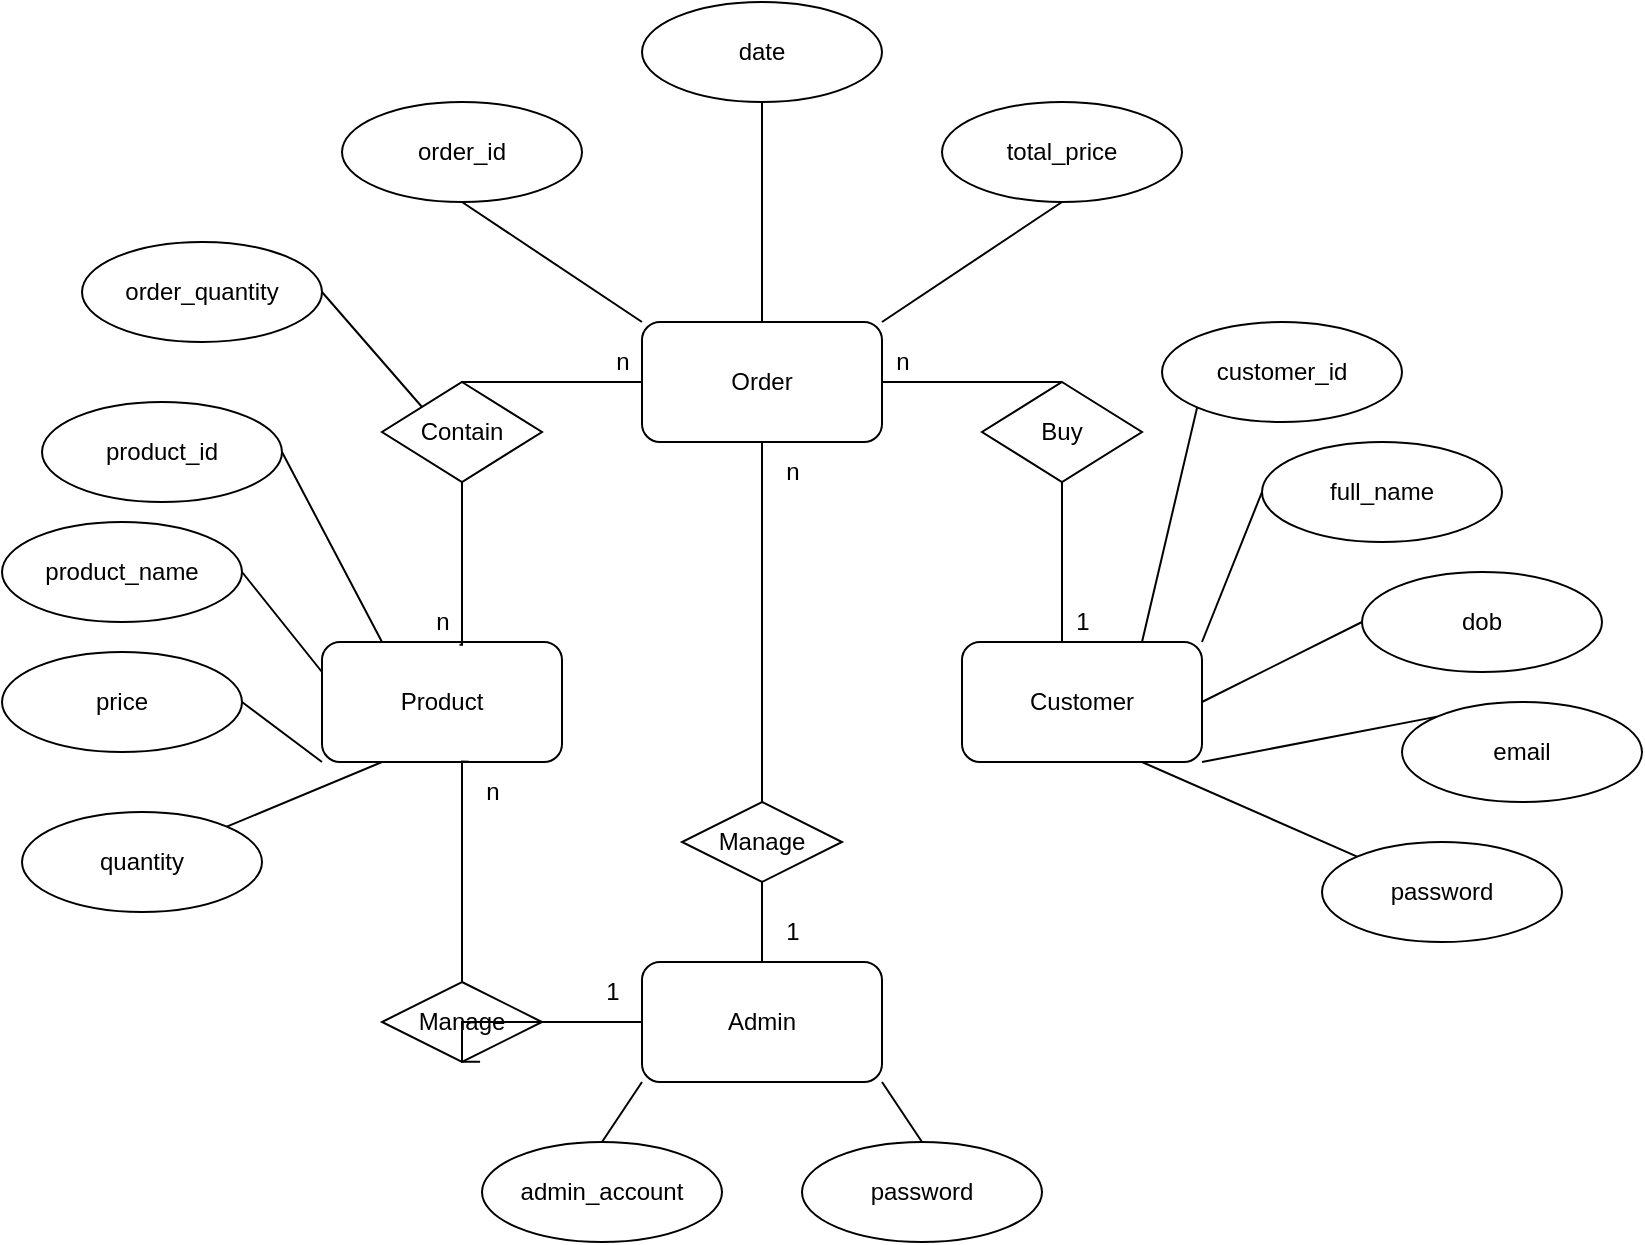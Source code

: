 <mxfile version="20.0.3" type="device"><diagram id="gtYsGGZg-lgWPJz47Ww9" name="Page-1"><mxGraphModel dx="945" dy="521" grid="1" gridSize="10" guides="1" tooltips="1" connect="1" arrows="1" fold="1" page="1" pageScale="1" pageWidth="850" pageHeight="1100" math="0" shadow="0"><root><mxCell id="0"/><mxCell id="1" parent="0"/><mxCell id="qWRwrwTHqGIrtIRQJxSK-1" value="Customer" style="rounded=1;whiteSpace=wrap;html=1;" parent="1" vertex="1"><mxGeometry x="480" y="440" width="120" height="60" as="geometry"/></mxCell><mxCell id="qWRwrwTHqGIrtIRQJxSK-2" value="Product&lt;span style=&quot;color: rgba(0, 0, 0, 0); font-family: monospace; font-size: 0px; text-align: start;&quot;&gt;%3CmxGraphModel%3E%3Croot%3E%3CmxCell%20id%3D%220%22%2F%3E%3CmxCell%20id%3D%221%22%20parent%3D%220%22%2F%3E%3CmxCell%20id%3D%222%22%20value%3D%22Customer%22%20style%3D%22rounded%3D1%3BwhiteSpace%3Dwrap%3Bhtml%3D1%3B%22%20vertex%3D%221%22%20parent%3D%221%22%3E%3CmxGeometry%20x%3D%22170%22%20y%3D%22250%22%20width%3D%22120%22%20height%3D%2260%22%20as%3D%22geometry%22%2F%3E%3C%2FmxCell%3E%3C%2Froot%3E%3C%2FmxGraphModel%3E&lt;/span&gt;" style="rounded=1;whiteSpace=wrap;html=1;" parent="1" vertex="1"><mxGeometry x="160" y="440" width="120" height="60" as="geometry"/></mxCell><mxCell id="qWRwrwTHqGIrtIRQJxSK-4" style="edgeStyle=orthogonalEdgeStyle;rounded=0;orthogonalLoop=1;jettySize=auto;html=1;startArrow=none;endArrow=none;endFill=0;" parent="1" source="qWRwrwTHqGIrtIRQJxSK-5" target="qWRwrwTHqGIrtIRQJxSK-1" edge="1"><mxGeometry relative="1" as="geometry"><Array as="points"><mxPoint x="530" y="310"/></Array></mxGeometry></mxCell><mxCell id="qWRwrwTHqGIrtIRQJxSK-6" style="edgeStyle=orthogonalEdgeStyle;rounded=0;orthogonalLoop=1;jettySize=auto;html=1;entryX=0.573;entryY=0.023;entryDx=0;entryDy=0;entryPerimeter=0;endArrow=none;endFill=0;" parent="1" source="qWRwrwTHqGIrtIRQJxSK-3" target="qWRwrwTHqGIrtIRQJxSK-2" edge="1"><mxGeometry relative="1" as="geometry"><Array as="points"><mxPoint x="230" y="310"/><mxPoint x="230" y="441"/></Array></mxGeometry></mxCell><mxCell id="qWRwrwTHqGIrtIRQJxSK-3" value="Order" style="rounded=1;whiteSpace=wrap;html=1;" parent="1" vertex="1"><mxGeometry x="320" y="280" width="120" height="60" as="geometry"/></mxCell><mxCell id="qWRwrwTHqGIrtIRQJxSK-7" value="n" style="text;html=1;align=center;verticalAlign=middle;resizable=0;points=[];autosize=1;strokeColor=none;fillColor=none;" parent="1" vertex="1"><mxGeometry x="440" y="290" width="20" height="20" as="geometry"/></mxCell><mxCell id="qWRwrwTHqGIrtIRQJxSK-8" value="1" style="text;html=1;align=center;verticalAlign=middle;resizable=0;points=[];autosize=1;strokeColor=none;fillColor=none;" parent="1" vertex="1"><mxGeometry x="530" y="420" width="20" height="20" as="geometry"/></mxCell><mxCell id="qWRwrwTHqGIrtIRQJxSK-5" value="Buy" style="rhombus;whiteSpace=wrap;html=1;" parent="1" vertex="1"><mxGeometry x="490" y="310" width="80" height="50" as="geometry"/></mxCell><mxCell id="qWRwrwTHqGIrtIRQJxSK-9" value="" style="edgeStyle=orthogonalEdgeStyle;rounded=0;orthogonalLoop=1;jettySize=auto;html=1;endArrow=none;" parent="1" source="qWRwrwTHqGIrtIRQJxSK-3" target="qWRwrwTHqGIrtIRQJxSK-5" edge="1"><mxGeometry relative="1" as="geometry"><mxPoint x="440" y="310" as="sourcePoint"/><mxPoint x="530" y="440" as="targetPoint"/><Array as="points"><mxPoint x="530" y="310"/><mxPoint x="530" y="310"/></Array></mxGeometry></mxCell><mxCell id="qWRwrwTHqGIrtIRQJxSK-15" value="Contain" style="rhombus;whiteSpace=wrap;html=1;" parent="1" vertex="1"><mxGeometry x="190" y="310" width="80" height="50" as="geometry"/></mxCell><mxCell id="qWRwrwTHqGIrtIRQJxSK-17" value="n" style="text;html=1;align=center;verticalAlign=middle;resizable=0;points=[];autosize=1;strokeColor=none;fillColor=none;" parent="1" vertex="1"><mxGeometry x="300" y="290" width="20" height="20" as="geometry"/></mxCell><mxCell id="qWRwrwTHqGIrtIRQJxSK-18" value="n" style="text;html=1;align=center;verticalAlign=middle;resizable=0;points=[];autosize=1;strokeColor=none;fillColor=none;" parent="1" vertex="1"><mxGeometry x="210" y="420" width="20" height="20" as="geometry"/></mxCell><mxCell id="qWRwrwTHqGIrtIRQJxSK-19" value="customer_id" style="ellipse;whiteSpace=wrap;html=1;" parent="1" vertex="1"><mxGeometry x="580" y="280" width="120" height="50" as="geometry"/></mxCell><mxCell id="qWRwrwTHqGIrtIRQJxSK-20" value="full_name&lt;span style=&quot;color: rgba(0, 0, 0, 0); font-family: monospace; font-size: 0px; text-align: start;&quot;&gt;%3CmxGraphModel%3E%3Croot%3E%3CmxCell%20id%3D%220%22%2F%3E%3CmxCell%20id%3D%221%22%20parent%3D%220%22%2F%3E%3CmxCell%20id%3D%222%22%20value%3D%22customer_id%22%20style%3D%22ellipse%3BwhiteSpace%3Dwrap%3Bhtml%3D1%3B%22%20vertex%3D%221%22%20parent%3D%221%22%3E%3CmxGeometry%20x%3D%2250%22%20y%3D%22110%22%20width%3D%22120%22%20height%3D%2250%22%20as%3D%22geometry%22%2F%3E%3C%2FmxCell%3E%3C%2Froot%3E%3C%2FmxGraphModel%3E&lt;/span&gt;&lt;span style=&quot;color: rgba(0, 0, 0, 0); font-family: monospace; font-size: 0px; text-align: start;&quot;&gt;%3CmxGraphModel%3E%3Croot%3E%3CmxCell%20id%3D%220%22%2F%3E%3CmxCell%20id%3D%221%22%20parent%3D%220%22%2F%3E%3CmxCell%20id%3D%222%22%20value%3D%22customer_id%22%20style%3D%22ellipse%3BwhiteSpace%3Dwrap%3Bhtml%3D1%3B%22%20vertex%3D%221%22%20parent%3D%221%22%3E%3CmxGeometry%20x%3D%2250%22%20y%3D%22110%22%20width%3D%22120%22%20height%3D%2250%22%20as%3D%22geometry%22%2F%3E%3C%2FmxCell%3E%3C%2Froot%3E%3C%2FmxGraphModel%3E&lt;/span&gt;&lt;span style=&quot;color: rgba(0, 0, 0, 0); font-family: monospace; font-size: 0px; text-align: start;&quot;&gt;%3CmxGraphModel%3E%3Croot%3E%3CmxCell%20id%3D%220%22%2F%3E%3CmxCell%20id%3D%221%22%20parent%3D%220%22%2F%3E%3CmxCell%20id%3D%222%22%20value%3D%22customer_id%22%20style%3D%22ellipse%3BwhiteSpace%3Dwrap%3Bhtml%3D1%3B%22%20vertex%3D%221%22%20parent%3D%221%22%3E%3CmxGeometry%20x%3D%2250%22%20y%3D%22110%22%20width%3D%22120%22%20height%3D%2250%22%20as%3D%22geometry%22%2F%3E%3C%2FmxCell%3E%3C%2Froot%3E%3C%2FmxGraphModel%3E&lt;/span&gt;" style="ellipse;whiteSpace=wrap;html=1;" parent="1" vertex="1"><mxGeometry x="630" y="340" width="120" height="50" as="geometry"/></mxCell><mxCell id="qWRwrwTHqGIrtIRQJxSK-21" value="dob" style="ellipse;whiteSpace=wrap;html=1;" parent="1" vertex="1"><mxGeometry x="680" y="405" width="120" height="50" as="geometry"/></mxCell><mxCell id="qWRwrwTHqGIrtIRQJxSK-22" value="email" style="ellipse;whiteSpace=wrap;html=1;" parent="1" vertex="1"><mxGeometry x="700" y="470" width="120" height="50" as="geometry"/></mxCell><mxCell id="qWRwrwTHqGIrtIRQJxSK-23" value="password" style="ellipse;whiteSpace=wrap;html=1;" parent="1" vertex="1"><mxGeometry x="660" y="540" width="120" height="50" as="geometry"/></mxCell><mxCell id="qWRwrwTHqGIrtIRQJxSK-24" value="product_id" style="ellipse;whiteSpace=wrap;html=1;" parent="1" vertex="1"><mxGeometry x="20" y="320" width="120" height="50" as="geometry"/></mxCell><mxCell id="qWRwrwTHqGIrtIRQJxSK-25" value="product_name" style="ellipse;whiteSpace=wrap;html=1;" parent="1" vertex="1"><mxGeometry y="380" width="120" height="50" as="geometry"/></mxCell><mxCell id="qWRwrwTHqGIrtIRQJxSK-26" value="price" style="ellipse;whiteSpace=wrap;html=1;" parent="1" vertex="1"><mxGeometry y="445" width="120" height="50" as="geometry"/></mxCell><mxCell id="qWRwrwTHqGIrtIRQJxSK-27" value="quantity" style="ellipse;whiteSpace=wrap;html=1;" parent="1" vertex="1"><mxGeometry x="10" y="525" width="120" height="50" as="geometry"/></mxCell><mxCell id="qWRwrwTHqGIrtIRQJxSK-28" value="order_id" style="ellipse;whiteSpace=wrap;html=1;" parent="1" vertex="1"><mxGeometry x="170" y="170" width="120" height="50" as="geometry"/></mxCell><mxCell id="qWRwrwTHqGIrtIRQJxSK-29" value="date" style="ellipse;whiteSpace=wrap;html=1;" parent="1" vertex="1"><mxGeometry x="320" y="120" width="120" height="50" as="geometry"/></mxCell><mxCell id="qWRwrwTHqGIrtIRQJxSK-30" value="total_price&lt;span style=&quot;color: rgba(0, 0, 0, 0); font-family: monospace; font-size: 0px; text-align: start;&quot;&gt;%3CmxGraphModel%3E%3Croot%3E%3CmxCell%20id%3D%220%22%2F%3E%3CmxCell%20id%3D%221%22%20parent%3D%220%22%2F%3E%3CmxCell%20id%3D%222%22%20value%3D%22date%22%20style%3D%22ellipse%3BwhiteSpace%3Dwrap%3Bhtml%3D1%3B%22%20vertex%3D%221%22%20parent%3D%221%22%3E%3CmxGeometry%20x%3D%2230%22%20y%3D%22120%22%20width%3D%22120%22%20height%3D%2250%22%20as%3D%22geometry%22%2F%3E%3C%2FmxCell%3E%3C%2Froot%3E%3C%2FmxGraphModel%3E&lt;/span&gt;" style="ellipse;whiteSpace=wrap;html=1;" parent="1" vertex="1"><mxGeometry x="470" y="170" width="120" height="50" as="geometry"/></mxCell><mxCell id="qWRwrwTHqGIrtIRQJxSK-31" value="order_quantity" style="ellipse;whiteSpace=wrap;html=1;" parent="1" vertex="1"><mxGeometry x="40" y="240" width="120" height="50" as="geometry"/></mxCell><mxCell id="qWRwrwTHqGIrtIRQJxSK-32" value="" style="endArrow=none;html=1;rounded=0;exitX=0.5;exitY=1;exitDx=0;exitDy=0;entryX=0.5;entryY=0;entryDx=0;entryDy=0;" parent="1" source="qWRwrwTHqGIrtIRQJxSK-29" target="qWRwrwTHqGIrtIRQJxSK-3" edge="1"><mxGeometry width="50" height="50" relative="1" as="geometry"><mxPoint x="400" y="400" as="sourcePoint"/><mxPoint x="450" y="350" as="targetPoint"/></mxGeometry></mxCell><mxCell id="qWRwrwTHqGIrtIRQJxSK-33" value="" style="endArrow=none;html=1;rounded=0;exitX=0.5;exitY=1;exitDx=0;exitDy=0;entryX=1;entryY=0;entryDx=0;entryDy=0;" parent="1" source="qWRwrwTHqGIrtIRQJxSK-30" target="qWRwrwTHqGIrtIRQJxSK-3" edge="1"><mxGeometry width="50" height="50" relative="1" as="geometry"><mxPoint x="390" y="180" as="sourcePoint"/><mxPoint x="390" y="290" as="targetPoint"/><Array as="points"/></mxGeometry></mxCell><mxCell id="qWRwrwTHqGIrtIRQJxSK-34" value="" style="endArrow=none;html=1;rounded=0;exitX=0.5;exitY=1;exitDx=0;exitDy=0;entryX=0;entryY=0;entryDx=0;entryDy=0;" parent="1" source="qWRwrwTHqGIrtIRQJxSK-28" target="qWRwrwTHqGIrtIRQJxSK-3" edge="1"><mxGeometry width="50" height="50" relative="1" as="geometry"><mxPoint x="390" y="180" as="sourcePoint"/><mxPoint x="390" y="290" as="targetPoint"/></mxGeometry></mxCell><mxCell id="qWRwrwTHqGIrtIRQJxSK-35" value="" style="endArrow=none;html=1;rounded=0;exitX=0;exitY=1;exitDx=0;exitDy=0;entryX=0.75;entryY=0;entryDx=0;entryDy=0;" parent="1" source="qWRwrwTHqGIrtIRQJxSK-19" target="qWRwrwTHqGIrtIRQJxSK-1" edge="1"><mxGeometry width="50" height="50" relative="1" as="geometry"><mxPoint x="400" y="190" as="sourcePoint"/><mxPoint x="400" y="300" as="targetPoint"/></mxGeometry></mxCell><mxCell id="qWRwrwTHqGIrtIRQJxSK-36" value="" style="endArrow=none;html=1;rounded=0;exitX=0;exitY=0.5;exitDx=0;exitDy=0;entryX=1;entryY=0;entryDx=0;entryDy=0;" parent="1" source="qWRwrwTHqGIrtIRQJxSK-20" target="qWRwrwTHqGIrtIRQJxSK-1" edge="1"><mxGeometry width="50" height="50" relative="1" as="geometry"><mxPoint x="647.574" y="372.678" as="sourcePoint"/><mxPoint x="580" y="450" as="targetPoint"/></mxGeometry></mxCell><mxCell id="qWRwrwTHqGIrtIRQJxSK-37" value="" style="endArrow=none;html=1;rounded=0;exitX=0;exitY=0.5;exitDx=0;exitDy=0;entryX=1;entryY=0.5;entryDx=0;entryDy=0;" parent="1" source="qWRwrwTHqGIrtIRQJxSK-21" target="qWRwrwTHqGIrtIRQJxSK-1" edge="1"><mxGeometry width="50" height="50" relative="1" as="geometry"><mxPoint x="657.574" y="382.678" as="sourcePoint"/><mxPoint x="590" y="460" as="targetPoint"/></mxGeometry></mxCell><mxCell id="qWRwrwTHqGIrtIRQJxSK-38" value="" style="endArrow=none;html=1;rounded=0;exitX=0;exitY=0;exitDx=0;exitDy=0;entryX=1;entryY=1;entryDx=0;entryDy=0;" parent="1" source="qWRwrwTHqGIrtIRQJxSK-22" target="qWRwrwTHqGIrtIRQJxSK-1" edge="1"><mxGeometry width="50" height="50" relative="1" as="geometry"><mxPoint x="667.574" y="392.678" as="sourcePoint"/><mxPoint x="600" y="470" as="targetPoint"/></mxGeometry></mxCell><mxCell id="qWRwrwTHqGIrtIRQJxSK-39" value="" style="endArrow=none;html=1;rounded=0;exitX=0;exitY=0;exitDx=0;exitDy=0;entryX=0.75;entryY=1;entryDx=0;entryDy=0;" parent="1" source="qWRwrwTHqGIrtIRQJxSK-23" target="qWRwrwTHqGIrtIRQJxSK-1" edge="1"><mxGeometry width="50" height="50" relative="1" as="geometry"><mxPoint x="677.574" y="402.678" as="sourcePoint"/><mxPoint x="610" y="480" as="targetPoint"/></mxGeometry></mxCell><mxCell id="qWRwrwTHqGIrtIRQJxSK-40" value="" style="endArrow=none;html=1;rounded=0;exitX=1;exitY=0.5;exitDx=0;exitDy=0;entryX=0.25;entryY=0;entryDx=0;entryDy=0;" parent="1" source="qWRwrwTHqGIrtIRQJxSK-24" target="qWRwrwTHqGIrtIRQJxSK-2" edge="1"><mxGeometry width="50" height="50" relative="1" as="geometry"><mxPoint x="240" y="230" as="sourcePoint"/><mxPoint x="330" y="290" as="targetPoint"/></mxGeometry></mxCell><mxCell id="qWRwrwTHqGIrtIRQJxSK-41" value="" style="endArrow=none;html=1;rounded=0;exitX=0;exitY=0.25;exitDx=0;exitDy=0;entryX=1;entryY=0.5;entryDx=0;entryDy=0;" parent="1" source="qWRwrwTHqGIrtIRQJxSK-2" target="qWRwrwTHqGIrtIRQJxSK-25" edge="1"><mxGeometry width="50" height="50" relative="1" as="geometry"><mxPoint x="150" y="395" as="sourcePoint"/><mxPoint x="200" y="450" as="targetPoint"/></mxGeometry></mxCell><mxCell id="qWRwrwTHqGIrtIRQJxSK-42" value="" style="endArrow=none;html=1;rounded=0;exitX=0;exitY=1;exitDx=0;exitDy=0;entryX=1;entryY=0.5;entryDx=0;entryDy=0;" parent="1" source="qWRwrwTHqGIrtIRQJxSK-2" target="qWRwrwTHqGIrtIRQJxSK-26" edge="1"><mxGeometry width="50" height="50" relative="1" as="geometry"><mxPoint x="160" y="405" as="sourcePoint"/><mxPoint x="210" y="460" as="targetPoint"/></mxGeometry></mxCell><mxCell id="qWRwrwTHqGIrtIRQJxSK-43" value="" style="endArrow=none;html=1;rounded=0;entryX=0.25;entryY=1;entryDx=0;entryDy=0;" parent="1" source="qWRwrwTHqGIrtIRQJxSK-27" target="qWRwrwTHqGIrtIRQJxSK-2" edge="1"><mxGeometry width="50" height="50" relative="1" as="geometry"><mxPoint x="170" y="415" as="sourcePoint"/><mxPoint x="220" y="470" as="targetPoint"/></mxGeometry></mxCell><mxCell id="qWRwrwTHqGIrtIRQJxSK-44" value="" style="endArrow=none;html=1;rounded=0;exitX=1;exitY=0.5;exitDx=0;exitDy=0;entryX=0;entryY=0;entryDx=0;entryDy=0;" parent="1" source="qWRwrwTHqGIrtIRQJxSK-31" target="qWRwrwTHqGIrtIRQJxSK-15" edge="1"><mxGeometry width="50" height="50" relative="1" as="geometry"><mxPoint x="240" y="230" as="sourcePoint"/><mxPoint x="330" y="290" as="targetPoint"/></mxGeometry></mxCell><mxCell id="xBqze5mOIyOablxHXB8n-8" style="edgeStyle=orthogonalEdgeStyle;rounded=0;orthogonalLoop=1;jettySize=auto;html=1;entryX=0.5;entryY=1;entryDx=0;entryDy=0;endArrow=none;endFill=0;" parent="1" source="xBqze5mOIyOablxHXB8n-1" target="qWRwrwTHqGIrtIRQJxSK-3" edge="1"><mxGeometry relative="1" as="geometry"/></mxCell><mxCell id="xBqze5mOIyOablxHXB8n-11" style="edgeStyle=orthogonalEdgeStyle;rounded=0;orthogonalLoop=1;jettySize=auto;html=1;entryX=0.613;entryY=0.997;entryDx=0;entryDy=0;entryPerimeter=0;endArrow=none;endFill=0;startArrow=none;" parent="1" source="xBqze5mOIyOablxHXB8n-2" target="qWRwrwTHqGIrtIRQJxSK-2" edge="1"><mxGeometry relative="1" as="geometry"><Array as="points"><mxPoint x="230" y="500"/></Array></mxGeometry></mxCell><mxCell id="xBqze5mOIyOablxHXB8n-1" value="Admin" style="rounded=1;whiteSpace=wrap;html=1;" parent="1" vertex="1"><mxGeometry x="320" y="600" width="120" height="60" as="geometry"/></mxCell><mxCell id="xBqze5mOIyOablxHXB8n-3" value="Manage" style="rhombus;whiteSpace=wrap;html=1;" parent="1" vertex="1"><mxGeometry x="340" y="520" width="80" height="40" as="geometry"/></mxCell><mxCell id="xBqze5mOIyOablxHXB8n-2" value="Manage" style="rhombus;whiteSpace=wrap;html=1;" parent="1" vertex="1"><mxGeometry x="190" y="610" width="80" height="40" as="geometry"/></mxCell><mxCell id="xBqze5mOIyOablxHXB8n-14" value="" style="edgeStyle=orthogonalEdgeStyle;rounded=0;orthogonalLoop=1;jettySize=auto;html=1;entryX=0.613;entryY=0.997;entryDx=0;entryDy=0;entryPerimeter=0;endArrow=none;endFill=0;" parent="1" source="xBqze5mOIyOablxHXB8n-1" target="xBqze5mOIyOablxHXB8n-2" edge="1"><mxGeometry relative="1" as="geometry"><mxPoint x="320" y="630" as="sourcePoint"/><mxPoint x="233.56" y="499.82" as="targetPoint"/><Array as="points"><mxPoint x="230" y="630"/></Array></mxGeometry></mxCell><mxCell id="xBqze5mOIyOablxHXB8n-15" value="1" style="text;html=1;align=center;verticalAlign=middle;resizable=0;points=[];autosize=1;strokeColor=none;fillColor=none;" parent="1" vertex="1"><mxGeometry x="290" y="600" width="30" height="30" as="geometry"/></mxCell><mxCell id="xBqze5mOIyOablxHXB8n-16" value="1" style="text;html=1;align=center;verticalAlign=middle;resizable=0;points=[];autosize=1;strokeColor=none;fillColor=none;" parent="1" vertex="1"><mxGeometry x="380" y="570" width="30" height="30" as="geometry"/></mxCell><mxCell id="xBqze5mOIyOablxHXB8n-18" value="n" style="text;html=1;align=center;verticalAlign=middle;resizable=0;points=[];autosize=1;strokeColor=none;fillColor=none;" parent="1" vertex="1"><mxGeometry x="230" y="500" width="30" height="30" as="geometry"/></mxCell><mxCell id="xBqze5mOIyOablxHXB8n-19" value="n" style="text;html=1;align=center;verticalAlign=middle;resizable=0;points=[];autosize=1;strokeColor=none;fillColor=none;" parent="1" vertex="1"><mxGeometry x="380" y="340" width="30" height="30" as="geometry"/></mxCell><mxCell id="xBqze5mOIyOablxHXB8n-21" value="admin_account" style="ellipse;whiteSpace=wrap;html=1;" parent="1" vertex="1"><mxGeometry x="240" y="690" width="120" height="50" as="geometry"/></mxCell><mxCell id="xBqze5mOIyOablxHXB8n-22" value="password" style="ellipse;whiteSpace=wrap;html=1;" parent="1" vertex="1"><mxGeometry x="400" y="690" width="120" height="50" as="geometry"/></mxCell><mxCell id="xBqze5mOIyOablxHXB8n-23" value="" style="endArrow=none;html=1;rounded=0;exitX=0.5;exitY=0;exitDx=0;exitDy=0;entryX=0;entryY=1;entryDx=0;entryDy=0;" parent="1" source="xBqze5mOIyOablxHXB8n-21" target="xBqze5mOIyOablxHXB8n-1" edge="1"><mxGeometry width="50" height="50" relative="1" as="geometry"><mxPoint x="400" y="610" as="sourcePoint"/><mxPoint x="450" y="560" as="targetPoint"/></mxGeometry></mxCell><mxCell id="xBqze5mOIyOablxHXB8n-24" value="" style="endArrow=none;html=1;rounded=0;exitX=0.5;exitY=0;exitDx=0;exitDy=0;entryX=1;entryY=1;entryDx=0;entryDy=0;" parent="1" source="xBqze5mOIyOablxHXB8n-22" target="xBqze5mOIyOablxHXB8n-1" edge="1"><mxGeometry width="50" height="50" relative="1" as="geometry"><mxPoint x="310" y="700" as="sourcePoint"/><mxPoint x="330" y="670" as="targetPoint"/></mxGeometry></mxCell></root></mxGraphModel></diagram></mxfile>